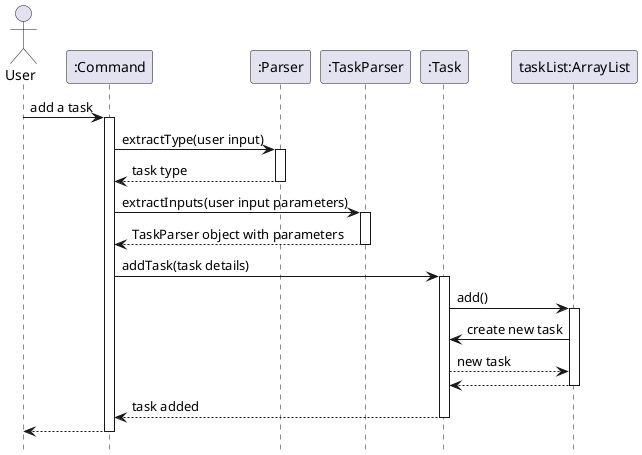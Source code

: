 @startuml

hide footbox
actor User
participant ":Command" as Command
participant ":Parser" as Parser
participant ":TaskParser" as TaskParser
participant ":Task" as Task
participant "taskList:ArrayList" as taskList

User -> Command : add a task
activate Command

Command -> Parser : extractType(user input)
activate Parser
Parser --> Command : task type
deactivate Parser

Command -> TaskParser : extractInputs(user input parameters)
activate TaskParser
TaskParser --> Command : TaskParser object with parameters
deactivate TaskParser

Command-> Task : addTask(task details)
activate Task

Task -> taskList : add()
activate taskList

taskList -> Task : create new task
Task --> taskList : new task
taskList --> Task
deactivate taskList

Task --> Command : task added
deactivate Task
Command --> User
deactivate Command
deactivate Task

@enduml